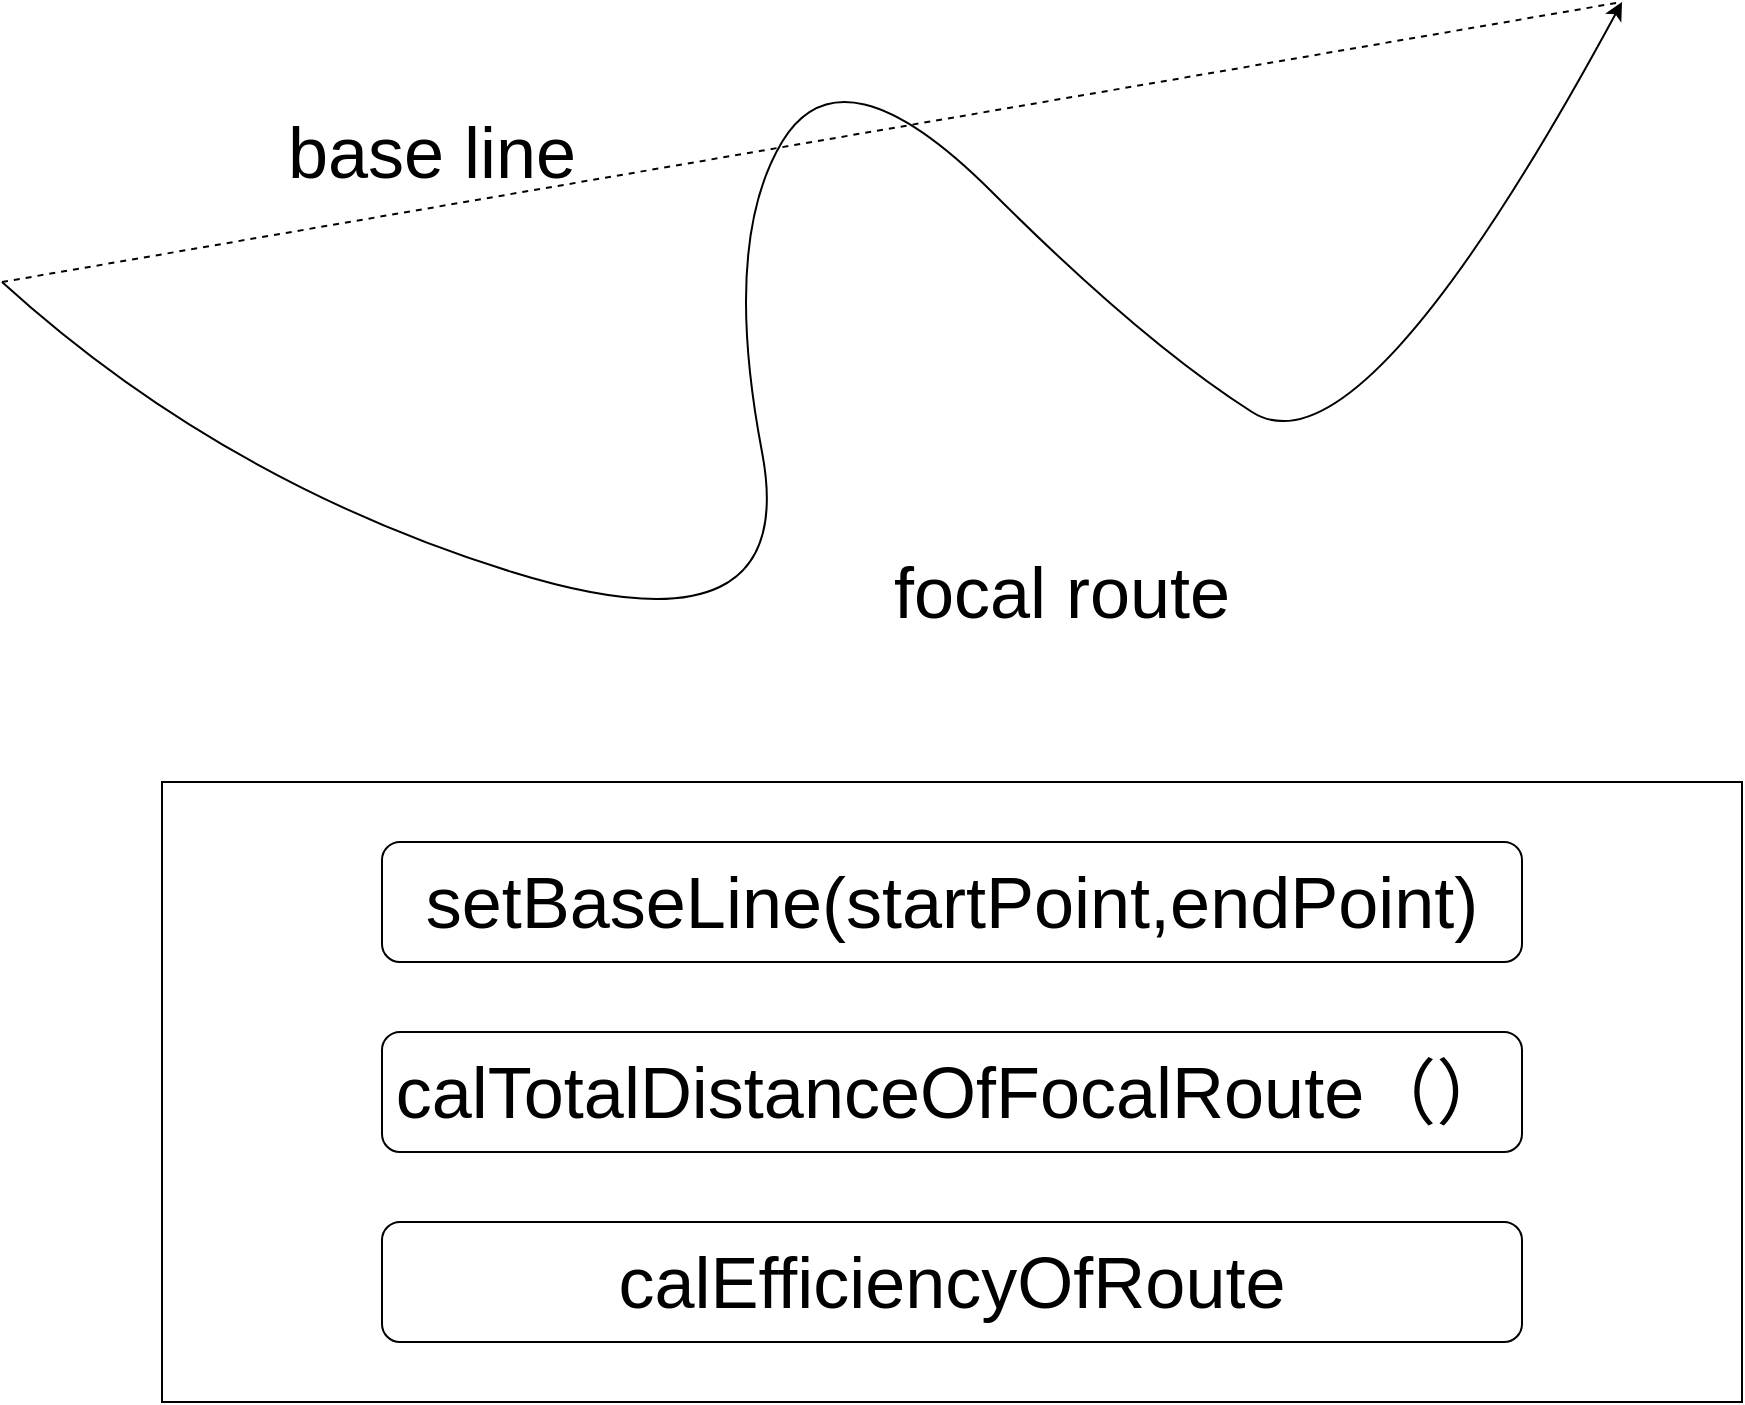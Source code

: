 <mxfile version="20.0.1" type="github">
  <diagram id="Wr5jitZPMpajhuJiReHx" name="Page-1">
    <mxGraphModel dx="1590" dy="773" grid="1" gridSize="10" guides="1" tooltips="1" connect="1" arrows="1" fold="1" page="1" pageScale="1" pageWidth="827" pageHeight="1169" math="0" shadow="0">
      <root>
        <mxCell id="0" />
        <mxCell id="1" parent="0" />
        <mxCell id="WA3SYPrz2VSBhLwr0WN5-3" value="" style="curved=1;endArrow=classic;html=1;rounded=0;" edge="1" parent="1">
          <mxGeometry width="50" height="50" relative="1" as="geometry">
            <mxPoint x="40" y="230" as="sourcePoint" />
            <mxPoint x="850" y="90" as="targetPoint" />
            <Array as="points">
              <mxPoint x="150" y="330" />
              <mxPoint x="440" y="420" />
              <mxPoint x="400" y="210" />
              <mxPoint x="460" y="110" />
              <mxPoint x="610" y="260" />
              <mxPoint x="720" y="330" />
            </Array>
          </mxGeometry>
        </mxCell>
        <mxCell id="WA3SYPrz2VSBhLwr0WN5-5" value="" style="endArrow=none;dashed=1;html=1;rounded=0;" edge="1" parent="1">
          <mxGeometry width="50" height="50" relative="1" as="geometry">
            <mxPoint x="40" y="230" as="sourcePoint" />
            <mxPoint x="850" y="90" as="targetPoint" />
          </mxGeometry>
        </mxCell>
        <mxCell id="WA3SYPrz2VSBhLwr0WN5-6" value="&lt;font style=&quot;font-size: 36px;&quot;&gt;base line&lt;/font&gt;" style="text;html=1;strokeColor=none;fillColor=none;align=center;verticalAlign=middle;whiteSpace=wrap;rounded=0;" vertex="1" parent="1">
          <mxGeometry x="140" y="150" width="230" height="30" as="geometry" />
        </mxCell>
        <mxCell id="WA3SYPrz2VSBhLwr0WN5-7" value="focal route" style="text;html=1;strokeColor=none;fillColor=none;align=center;verticalAlign=middle;whiteSpace=wrap;rounded=0;fontSize=36;" vertex="1" parent="1">
          <mxGeometry x="420" y="370" width="300" height="30" as="geometry" />
        </mxCell>
        <mxCell id="WA3SYPrz2VSBhLwr0WN5-8" value="" style="rounded=0;whiteSpace=wrap;html=1;fontSize=36;" vertex="1" parent="1">
          <mxGeometry x="120" y="480" width="790" height="310" as="geometry" />
        </mxCell>
        <mxCell id="WA3SYPrz2VSBhLwr0WN5-9" value="setBaseLine(startPoint,endPoint)" style="rounded=1;whiteSpace=wrap;html=1;fontSize=36;" vertex="1" parent="1">
          <mxGeometry x="230" y="510" width="570" height="60" as="geometry" />
        </mxCell>
        <mxCell id="WA3SYPrz2VSBhLwr0WN5-10" value="calTotalDistanceOfFocalRoute（）" style="rounded=1;whiteSpace=wrap;html=1;fontSize=36;" vertex="1" parent="1">
          <mxGeometry x="230" y="605" width="570" height="60" as="geometry" />
        </mxCell>
        <mxCell id="WA3SYPrz2VSBhLwr0WN5-11" value="calEfficiencyOfRoute" style="rounded=1;whiteSpace=wrap;html=1;fontSize=36;" vertex="1" parent="1">
          <mxGeometry x="230" y="700" width="570" height="60" as="geometry" />
        </mxCell>
      </root>
    </mxGraphModel>
  </diagram>
</mxfile>
